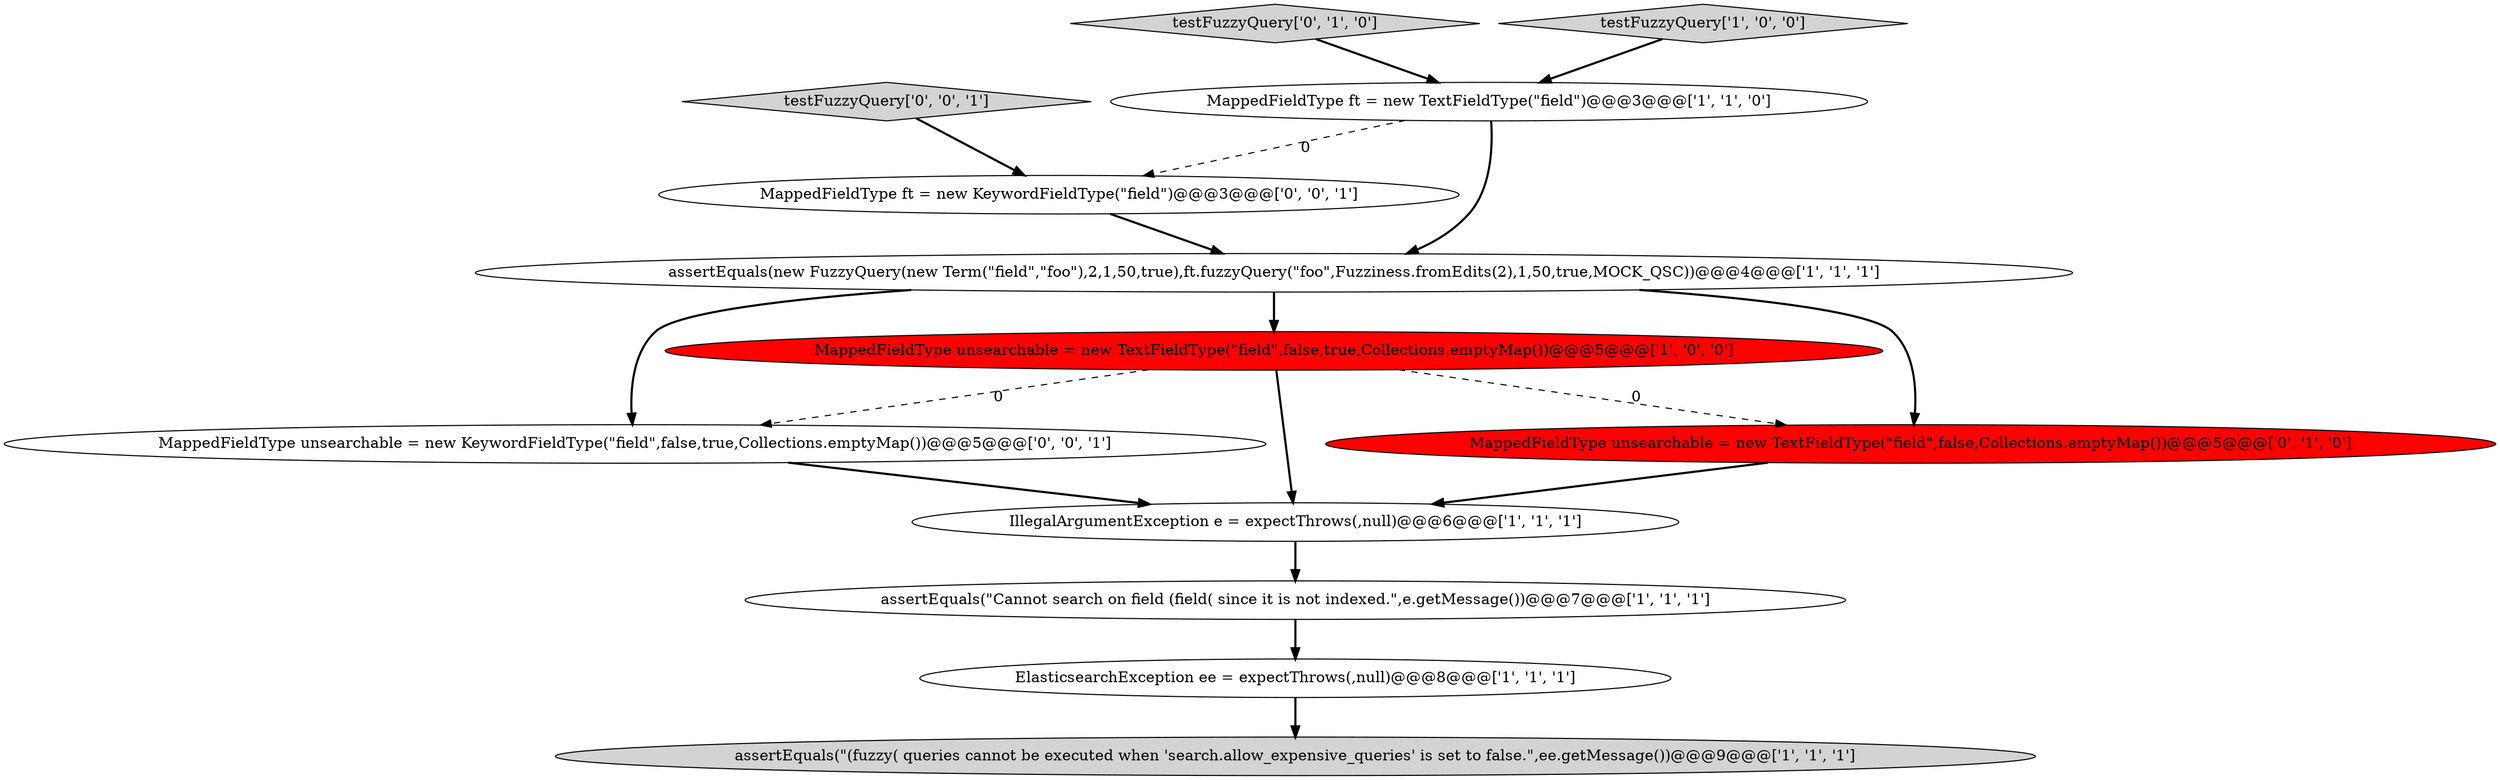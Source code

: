 digraph {
12 [style = filled, label = "MappedFieldType unsearchable = new KeywordFieldType(\"field\",false,true,Collections.emptyMap())@@@5@@@['0', '0', '1']", fillcolor = white, shape = ellipse image = "AAA0AAABBB3BBB"];
10 [style = filled, label = "testFuzzyQuery['0', '0', '1']", fillcolor = lightgray, shape = diamond image = "AAA0AAABBB3BBB"];
6 [style = filled, label = "assertEquals(\"(fuzzy( queries cannot be executed when 'search.allow_expensive_queries' is set to false.\",ee.getMessage())@@@9@@@['1', '1', '1']", fillcolor = lightgray, shape = ellipse image = "AAA0AAABBB1BBB"];
0 [style = filled, label = "IllegalArgumentException e = expectThrows(,null)@@@6@@@['1', '1', '1']", fillcolor = white, shape = ellipse image = "AAA0AAABBB1BBB"];
4 [style = filled, label = "MappedFieldType unsearchable = new TextFieldType(\"field\",false,true,Collections.emptyMap())@@@5@@@['1', '0', '0']", fillcolor = red, shape = ellipse image = "AAA1AAABBB1BBB"];
8 [style = filled, label = "testFuzzyQuery['0', '1', '0']", fillcolor = lightgray, shape = diamond image = "AAA0AAABBB2BBB"];
3 [style = filled, label = "assertEquals(new FuzzyQuery(new Term(\"field\",\"foo\"),2,1,50,true),ft.fuzzyQuery(\"foo\",Fuzziness.fromEdits(2),1,50,true,MOCK_QSC))@@@4@@@['1', '1', '1']", fillcolor = white, shape = ellipse image = "AAA0AAABBB1BBB"];
9 [style = filled, label = "MappedFieldType unsearchable = new TextFieldType(\"field\",false,Collections.emptyMap())@@@5@@@['0', '1', '0']", fillcolor = red, shape = ellipse image = "AAA1AAABBB2BBB"];
1 [style = filled, label = "ElasticsearchException ee = expectThrows(,null)@@@8@@@['1', '1', '1']", fillcolor = white, shape = ellipse image = "AAA0AAABBB1BBB"];
5 [style = filled, label = "testFuzzyQuery['1', '0', '0']", fillcolor = lightgray, shape = diamond image = "AAA0AAABBB1BBB"];
11 [style = filled, label = "MappedFieldType ft = new KeywordFieldType(\"field\")@@@3@@@['0', '0', '1']", fillcolor = white, shape = ellipse image = "AAA0AAABBB3BBB"];
2 [style = filled, label = "MappedFieldType ft = new TextFieldType(\"field\")@@@3@@@['1', '1', '0']", fillcolor = white, shape = ellipse image = "AAA0AAABBB1BBB"];
7 [style = filled, label = "assertEquals(\"Cannot search on field (field( since it is not indexed.\",e.getMessage())@@@7@@@['1', '1', '1']", fillcolor = white, shape = ellipse image = "AAA0AAABBB1BBB"];
3->9 [style = bold, label=""];
2->11 [style = dashed, label="0"];
4->9 [style = dashed, label="0"];
5->2 [style = bold, label=""];
1->6 [style = bold, label=""];
7->1 [style = bold, label=""];
4->12 [style = dashed, label="0"];
9->0 [style = bold, label=""];
3->12 [style = bold, label=""];
8->2 [style = bold, label=""];
11->3 [style = bold, label=""];
12->0 [style = bold, label=""];
3->4 [style = bold, label=""];
2->3 [style = bold, label=""];
4->0 [style = bold, label=""];
0->7 [style = bold, label=""];
10->11 [style = bold, label=""];
}
